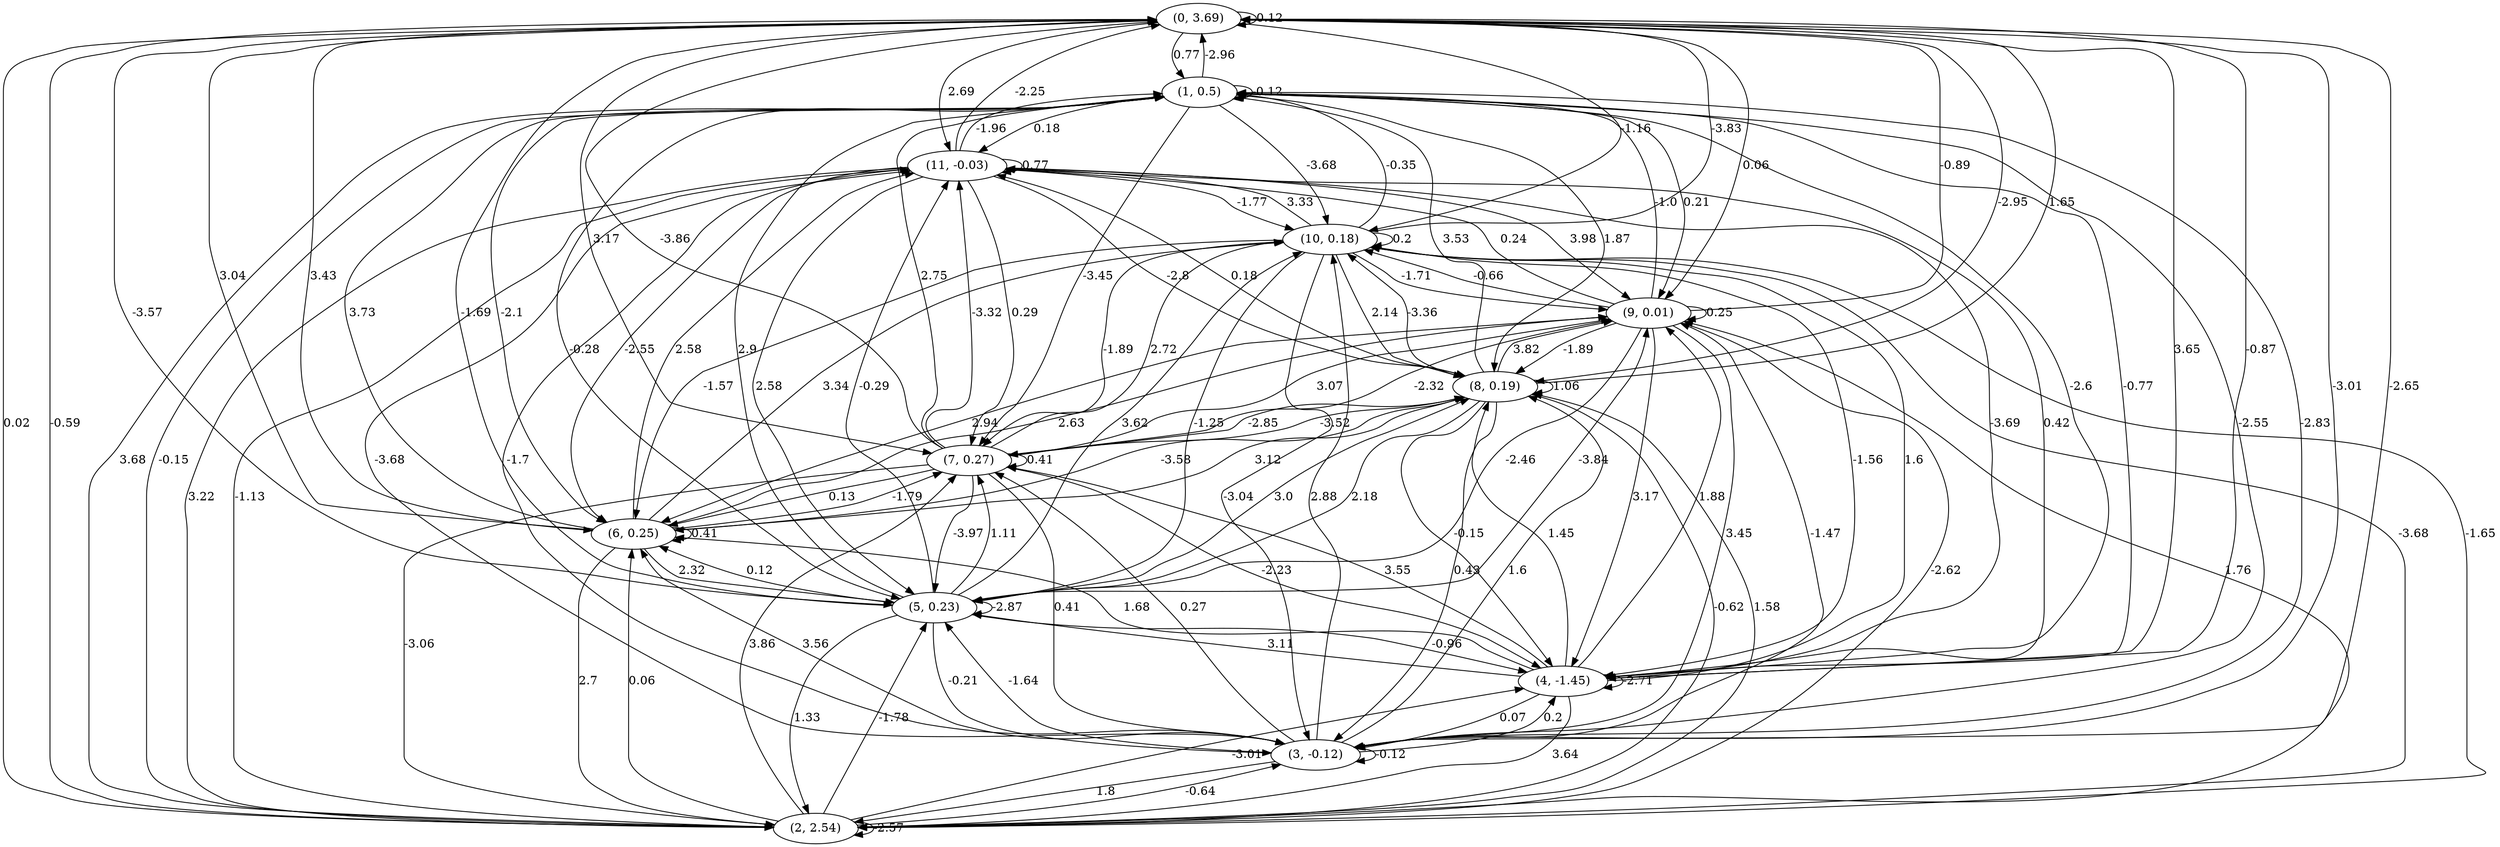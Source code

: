 digraph {
    0 [ label = "(0, 3.69)" ]
    1 [ label = "(1, 0.5)" ]
    2 [ label = "(2, 2.54)" ]
    3 [ label = "(3, -0.12)" ]
    4 [ label = "(4, -1.45)" ]
    5 [ label = "(5, 0.23)" ]
    6 [ label = "(6, 0.25)" ]
    7 [ label = "(7, 0.27)" ]
    8 [ label = "(8, 0.19)" ]
    9 [ label = "(9, 0.01)" ]
    10 [ label = "(10, 0.18)" ]
    11 [ label = "(11, -0.03)" ]
    0 -> 0 [ label = "0.12" ]
    1 -> 1 [ label = "-0.12" ]
    2 -> 2 [ label = "-2.57" ]
    3 -> 3 [ label = "-0.12" ]
    4 -> 4 [ label = "-2.71" ]
    5 -> 5 [ label = "-2.87" ]
    6 -> 6 [ label = "0.41" ]
    7 -> 7 [ label = "0.41" ]
    8 -> 8 [ label = "1.06" ]
    9 -> 9 [ label = "0.25" ]
    10 -> 10 [ label = "0.2" ]
    11 -> 11 [ label = "0.77" ]
    1 -> 0 [ label = "-2.96" ]
    2 -> 0 [ label = "-0.59" ]
    3 -> 0 [ label = "-2.65" ]
    4 -> 0 [ label = "-0.87" ]
    5 -> 0 [ label = "-1.69" ]
    6 -> 0 [ label = "3.04" ]
    7 -> 0 [ label = "-3.86" ]
    8 -> 0 [ label = "1.65" ]
    9 -> 0 [ label = "-0.89" ]
    10 -> 0 [ label = "-3.83" ]
    11 -> 0 [ label = "-2.25" ]
    0 -> 1 [ label = "0.77" ]
    2 -> 1 [ label = "-0.15" ]
    3 -> 1 [ label = "-2.83" ]
    4 -> 1 [ label = "-0.77" ]
    5 -> 1 [ label = "2.9" ]
    6 -> 1 [ label = "3.73" ]
    7 -> 1 [ label = "2.75" ]
    8 -> 1 [ label = "3.53" ]
    9 -> 1 [ label = "-1.0" ]
    10 -> 1 [ label = "-0.35" ]
    11 -> 1 [ label = "-1.96" ]
    0 -> 2 [ label = "0.02" ]
    1 -> 2 [ label = "3.68" ]
    3 -> 2 [ label = "1.8" ]
    4 -> 2 [ label = "3.64" ]
    5 -> 2 [ label = "1.33" ]
    6 -> 2 [ label = "2.7" ]
    7 -> 2 [ label = "-3.06" ]
    8 -> 2 [ label = "-0.62" ]
    9 -> 2 [ label = "-2.62" ]
    10 -> 2 [ label = "-3.68" ]
    11 -> 2 [ label = "3.22" ]
    0 -> 3 [ label = "-3.01" ]
    1 -> 3 [ label = "-2.55" ]
    2 -> 3 [ label = "-0.64" ]
    4 -> 3 [ label = "0.07" ]
    5 -> 3 [ label = "-0.21" ]
    7 -> 3 [ label = "0.41" ]
    8 -> 3 [ label = "0.43" ]
    9 -> 3 [ label = "3.45" ]
    10 -> 3 [ label = "-3.04" ]
    11 -> 3 [ label = "-1.7" ]
    0 -> 4 [ label = "3.65" ]
    1 -> 4 [ label = "-2.6" ]
    2 -> 4 [ label = "-3.01" ]
    3 -> 4 [ label = "0.2" ]
    5 -> 4 [ label = "-0.96" ]
    7 -> 4 [ label = "-2.23" ]
    8 -> 4 [ label = "-0.15" ]
    9 -> 4 [ label = "3.17" ]
    10 -> 4 [ label = "-1.56" ]
    11 -> 4 [ label = "-3.69" ]
    0 -> 5 [ label = "-3.57" ]
    1 -> 5 [ label = "-0.28" ]
    2 -> 5 [ label = "-1.78" ]
    3 -> 5 [ label = "-1.64" ]
    4 -> 5 [ label = "3.11" ]
    6 -> 5 [ label = "2.32" ]
    7 -> 5 [ label = "-3.97" ]
    8 -> 5 [ label = "2.18" ]
    9 -> 5 [ label = "-2.46" ]
    10 -> 5 [ label = "-1.25" ]
    11 -> 5 [ label = "2.58" ]
    0 -> 6 [ label = "3.43" ]
    1 -> 6 [ label = "-2.1" ]
    2 -> 6 [ label = "0.06" ]
    3 -> 6 [ label = "3.56" ]
    4 -> 6 [ label = "1.68" ]
    5 -> 6 [ label = "0.12" ]
    7 -> 6 [ label = "0.13" ]
    8 -> 6 [ label = "-3.58" ]
    9 -> 6 [ label = "2.94" ]
    10 -> 6 [ label = "-1.57" ]
    11 -> 6 [ label = "-2.55" ]
    0 -> 7 [ label = "3.17" ]
    1 -> 7 [ label = "-3.45" ]
    2 -> 7 [ label = "3.86" ]
    3 -> 7 [ label = "0.27" ]
    4 -> 7 [ label = "3.55" ]
    5 -> 7 [ label = "1.11" ]
    6 -> 7 [ label = "-1.79" ]
    8 -> 7 [ label = "-2.85" ]
    9 -> 7 [ label = "-2.32" ]
    10 -> 7 [ label = "-1.89" ]
    11 -> 7 [ label = "0.29" ]
    0 -> 8 [ label = "-2.95" ]
    1 -> 8 [ label = "1.87" ]
    2 -> 8 [ label = "1.58" ]
    3 -> 8 [ label = "1.6" ]
    4 -> 8 [ label = "1.45" ]
    5 -> 8 [ label = "3.0" ]
    6 -> 8 [ label = "3.12" ]
    7 -> 8 [ label = "-3.52" ]
    9 -> 8 [ label = "-1.89" ]
    10 -> 8 [ label = "2.14" ]
    11 -> 8 [ label = "-2.8" ]
    0 -> 9 [ label = "0.06" ]
    1 -> 9 [ label = "0.21" ]
    2 -> 9 [ label = "1.76" ]
    3 -> 9 [ label = "-1.47" ]
    4 -> 9 [ label = "1.88" ]
    5 -> 9 [ label = "-3.84" ]
    6 -> 9 [ label = "2.63" ]
    7 -> 9 [ label = "3.07" ]
    8 -> 9 [ label = "3.82" ]
    10 -> 9 [ label = "-1.71" ]
    11 -> 9 [ label = "3.98" ]
    0 -> 10 [ label = "-1.16" ]
    1 -> 10 [ label = "-3.68" ]
    2 -> 10 [ label = "-1.65" ]
    3 -> 10 [ label = "2.88" ]
    4 -> 10 [ label = "1.6" ]
    5 -> 10 [ label = "3.62" ]
    6 -> 10 [ label = "3.34" ]
    7 -> 10 [ label = "2.72" ]
    8 -> 10 [ label = "-3.36" ]
    9 -> 10 [ label = "-0.66" ]
    11 -> 10 [ label = "-1.77" ]
    0 -> 11 [ label = "2.69" ]
    1 -> 11 [ label = "0.18" ]
    2 -> 11 [ label = "-1.13" ]
    3 -> 11 [ label = "-3.68" ]
    4 -> 11 [ label = "0.42" ]
    5 -> 11 [ label = "-0.29" ]
    6 -> 11 [ label = "2.58" ]
    7 -> 11 [ label = "-3.32" ]
    8 -> 11 [ label = "0.18" ]
    9 -> 11 [ label = "0.24" ]
    10 -> 11 [ label = "3.33" ]
}

